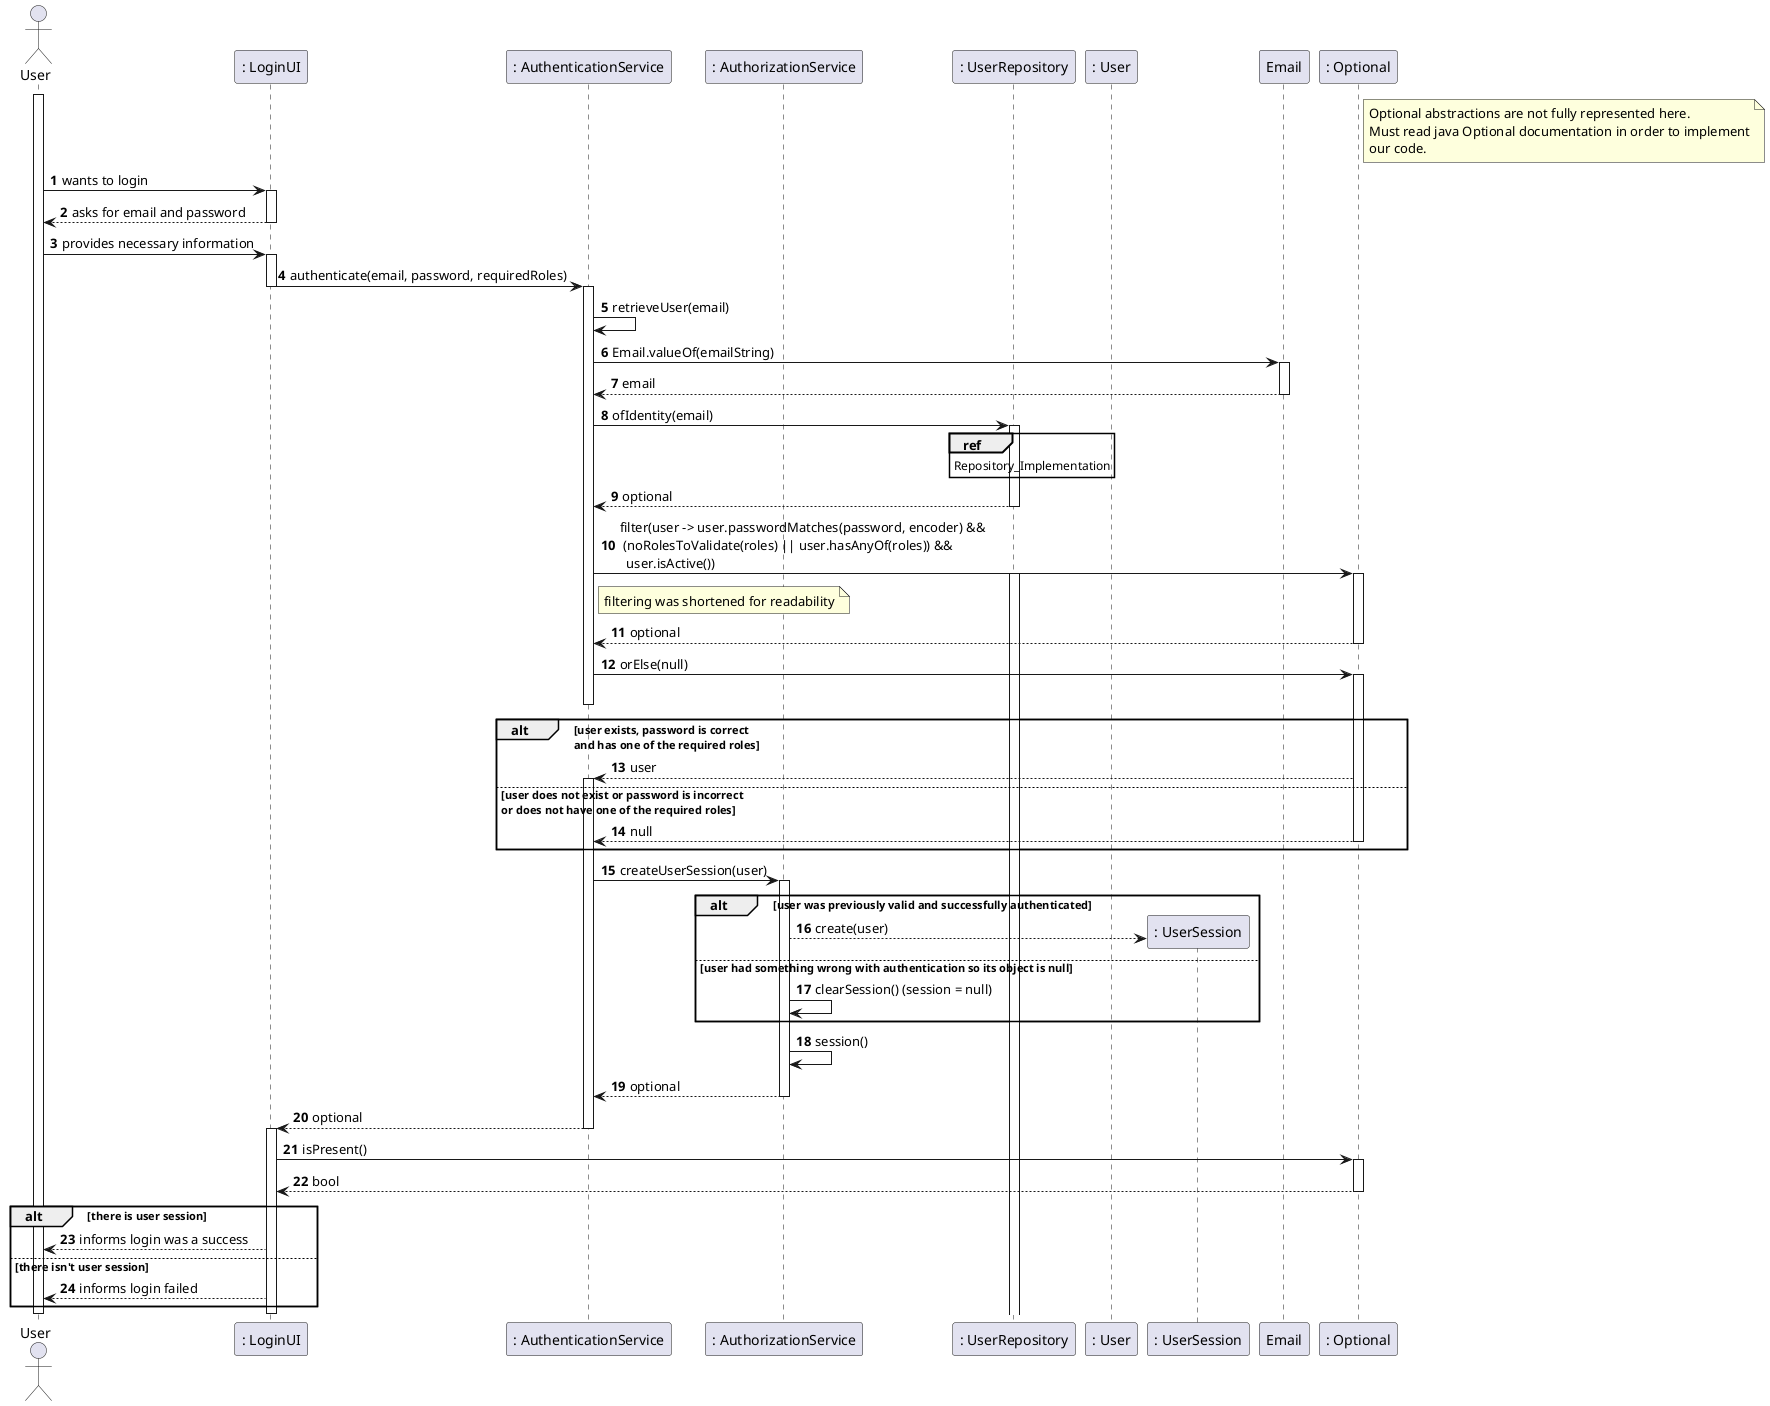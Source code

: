 @startuml
'https://plantuml.com/sequence-diagram

autonumber
actor "User" as userActor

participant ": LoginUI" as ui
participant ": AuthenticationService" as auth
participant ": AuthorizationService" as authz
participant ": UserRepository" as userRepo
participant ": User" as user
participant ": UserSession" as session
participant "Email" as email
participant ": Optional" as optional

note right of optional
    Optional abstractions are not fully represented here.
    Must read java Optional documentation in order to implement
    our code.
end note

activate userActor
    userActor -> ui : wants to login
activate ui
    ui --> userActor : asks for email and password
deactivate ui
    userActor -> ui : provides necessary information
activate ui
    ui -> auth : authenticate(email, password, requiredRoles)
deactivate ui


activate auth
    auth -> auth : retrieveUser(email)
    auth -> email: Email.valueOf(emailString)
activate email
    email --> auth : email
deactivate email
    auth -> userRepo : ofIdentity(email)
activate userRepo
ref over userRepo
    Repository_Implementation
end ref
    userRepo --> auth : optional
deactivate userRepo
    auth -> optional : filter(user -> user.passwordMatches(password, encoder) &&\n (noRolesToValidate(roles) || user.hasAnyOf(roles)) &&\n  user.isActive())
    note right of auth: filtering was shortened for readability

activate userRepo


activate optional
    optional --> auth : optional
deactivate optional
    auth -> optional : orElse(null)
activate optional
deactivate auth
    alt user exists, password is correct\nand has one of the required roles
        optional --> auth: user
activate auth
    else user does not exist or password is incorrect\nor does not have one of the required roles
        optional --> auth: null
deactivate optional
    end alt

    auth -> authz : createUserSession(user)
activate authz
    alt user was previously valid and successfully authenticated
        authz --> session** : create(user)

    else user had something wrong with authentication so its object is null
        authz -> authz : clearSession() (session = null)
    end alt
    authz -> authz : session()
    authz --> auth : optional
deactivate
    auth --> ui : optional
deactivate auth
activate ui
    ui -> optional : isPresent()
    activate optional
    optional --> ui : bool
    deactivate optional
    alt there is user session
        ui --> userActor : informs login was a success
    else there isn't user session
        ui --> userActor : informs login failed
    end alt
deactivate authz
deactivate auth
deactivate ui
deactivate userActor




@enduml